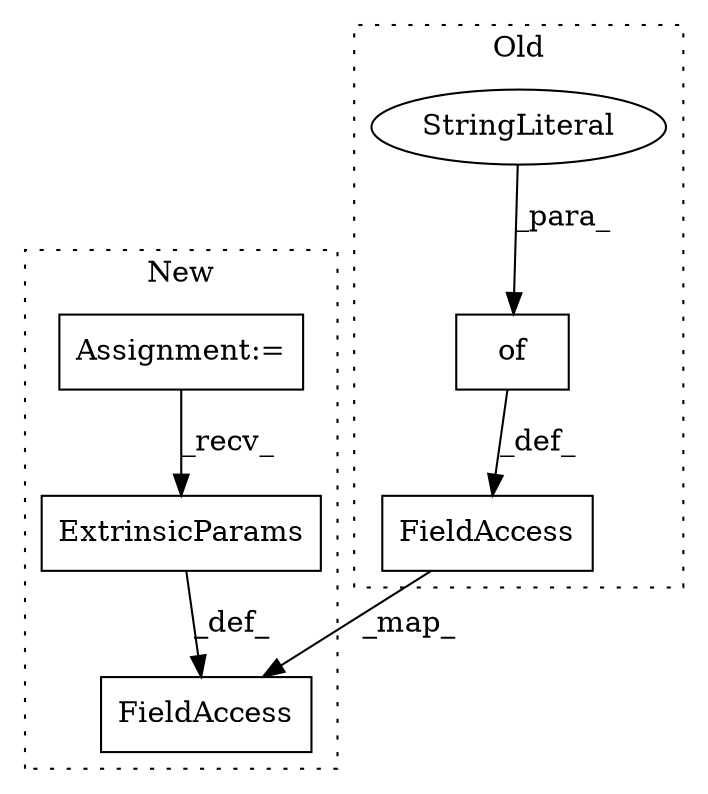 digraph G {
subgraph cluster0 {
1 [label="of" a="32" s="12903,12918" l="3,1" shape="box"];
4 [label="StringLiteral" a="45" s="12906" l="7" shape="ellipse"];
5 [label="FieldAccess" a="22" s="12883" l="15" shape="box"];
label = "Old";
style="dotted";
}
subgraph cluster1 {
2 [label="ExtrinsicParams" a="32" s="13111,13131" l="16,1" shape="box"];
3 [label="Assignment:=" a="7" s="12892" l="14" shape="box"];
6 [label="FieldAccess" a="22" s="13080" l="15" shape="box"];
label = "New";
style="dotted";
}
1 -> 5 [label="_def_"];
2 -> 6 [label="_def_"];
3 -> 2 [label="_recv_"];
4 -> 1 [label="_para_"];
5 -> 6 [label="_map_"];
}